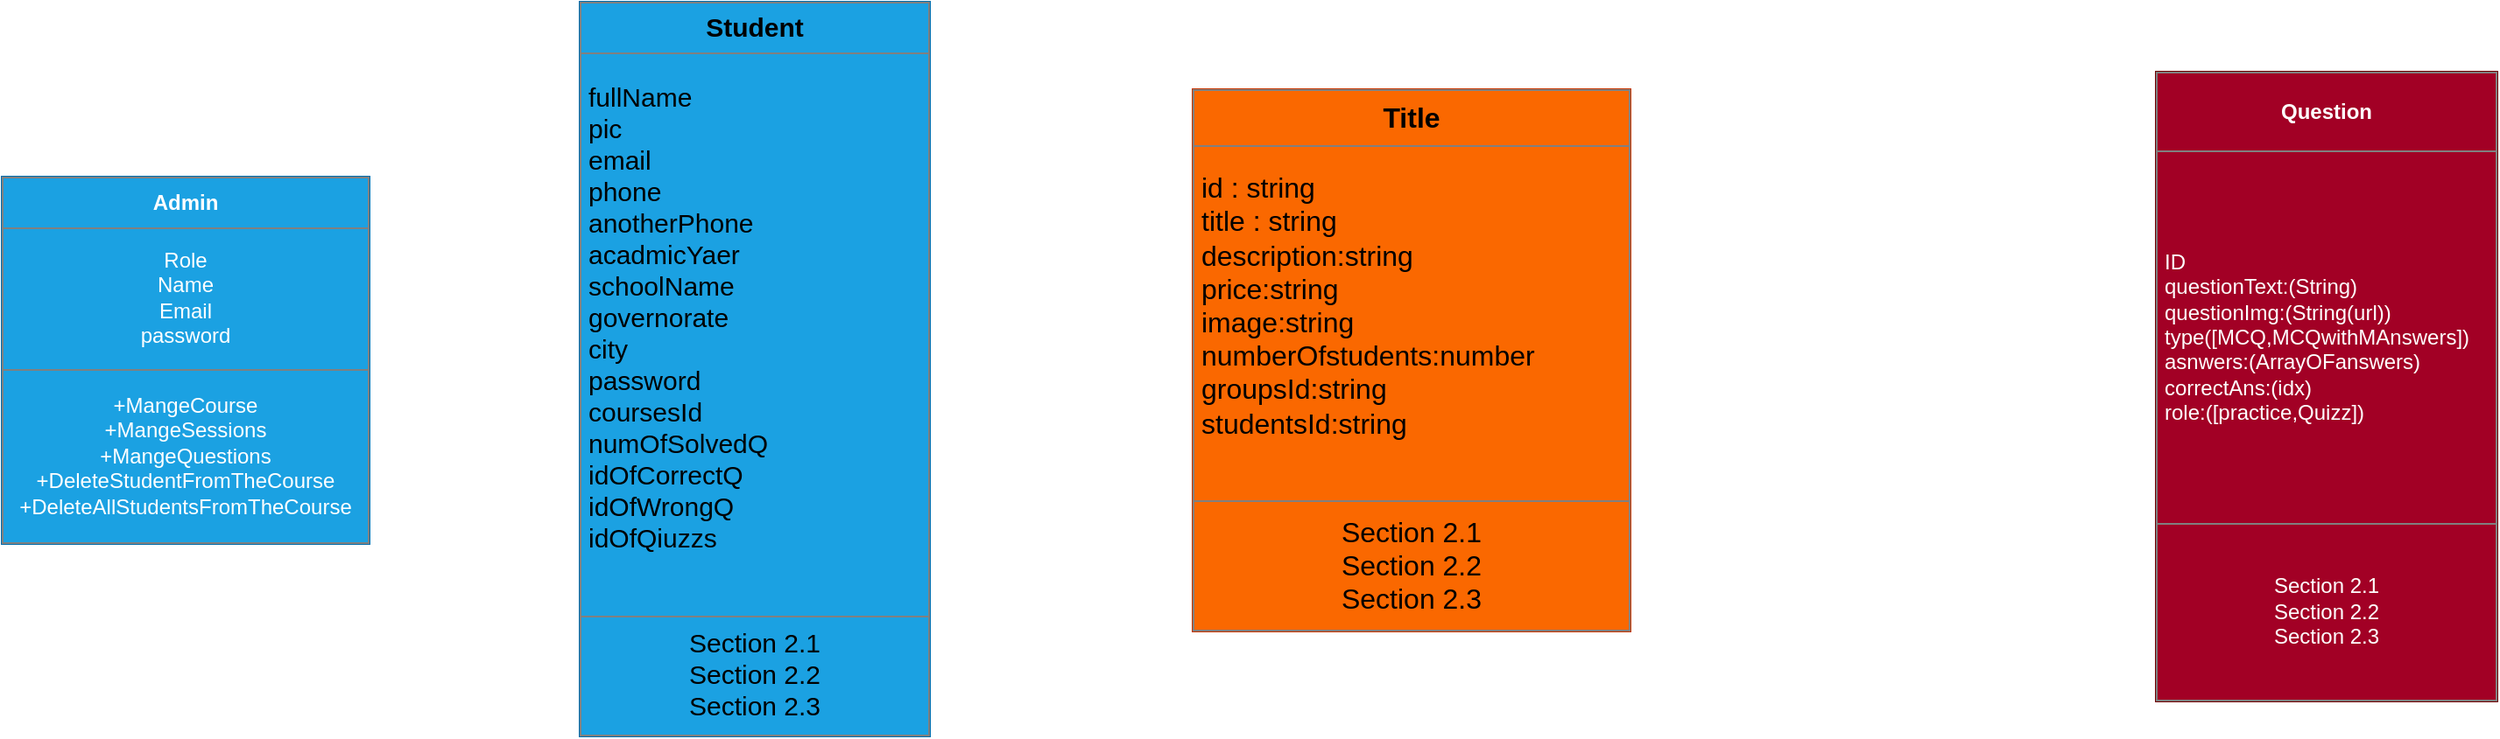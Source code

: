 <mxfile>
    <diagram id="v8jKz6DOHK7YCzN7xReD" name="Page-1">
        <mxGraphModel dx="1728" dy="832" grid="1" gridSize="10" guides="1" tooltips="1" connect="1" arrows="1" fold="1" page="1" pageScale="1" pageWidth="850" pageHeight="1100" math="0" shadow="0">
            <root>
                <mxCell id="0"/>
                <mxCell id="1" parent="0"/>
                <mxCell id="2" value="&lt;table border=&quot;1&quot; width=&quot;100%&quot; height=&quot;100%&quot; cellpadding=&quot;4&quot; style=&quot;width:100%;height:100%;border-collapse:collapse;&quot;&gt;&lt;tbody&gt;&lt;tr&gt;&lt;th align=&quot;center&quot;&gt;&lt;b&gt;Admin&lt;/b&gt;&lt;/th&gt;&lt;/tr&gt;&lt;tr&gt;&lt;td align=&quot;center&quot;&gt;Role&lt;br&gt;Name&lt;br&gt;Email&lt;br&gt;password&lt;/td&gt;&lt;/tr&gt;&lt;tr&gt;&lt;td align=&quot;center&quot;&gt;+MangeCourse&lt;br&gt;+MangeSessions&lt;br&gt;+MangeQuestions&lt;br&gt;+DeleteStudentFromTheCourse&lt;br&gt;+DeleteAllStudentsFromTheCourse&lt;/td&gt;&lt;/tr&gt;&lt;/tbody&gt;&lt;/table&gt;" style="text;html=1;whiteSpace=wrap;strokeColor=#006EAF;fillColor=#1ba1e2;overflow=fill;fontColor=#ffffff;" parent="1" vertex="1">
                    <mxGeometry x="-620" y="160" width="210" height="210" as="geometry"/>
                </mxCell>
                <mxCell id="4" value="&lt;table border=&quot;1&quot; width=&quot;100%&quot; height=&quot;100%&quot; cellpadding=&quot;4&quot; style=&quot;width: 100%; height: 100%; border-collapse: collapse; font-size: 15px;&quot;&gt;&lt;tbody&gt;&lt;tr&gt;&lt;th align=&quot;center&quot;&gt;&lt;b&gt;&lt;font color=&quot;#000000&quot; style=&quot;font-size: 15px;&quot;&gt;Student&lt;/font&gt;&lt;/b&gt;&lt;/th&gt;&lt;/tr&gt;&lt;tr&gt;&lt;td&gt;&lt;font color=&quot;#000000&quot; style=&quot;&quot;&gt;&lt;span style=&quot;font-size: 15px;&quot;&gt;fullName&lt;/span&gt;&lt;br&gt;&lt;span style=&quot;font-size: 15px;&quot;&gt;pic&lt;/span&gt;&lt;br&gt;&lt;span style=&quot;font-size: 15px;&quot;&gt;email&lt;/span&gt;&lt;br&gt;&lt;span style=&quot;font-size: 15px;&quot;&gt;phone&lt;/span&gt;&lt;br&gt;&lt;span style=&quot;font-size: 15px;&quot;&gt;anotherPhone&lt;/span&gt;&lt;br&gt;&lt;span style=&quot;font-size: 15px;&quot;&gt;acadmicYaer&lt;/span&gt;&lt;br&gt;&lt;span style=&quot;font-size: 15px;&quot;&gt;schoolName&lt;/span&gt;&lt;br&gt;&lt;span style=&quot;font-size: 15px;&quot;&gt;governorate&lt;/span&gt;&lt;br&gt;&lt;span style=&quot;font-size: 15px;&quot;&gt;city&lt;/span&gt;&lt;br&gt;&lt;span style=&quot;font-size: 15px;&quot;&gt;password&lt;/span&gt;&lt;br&gt;&lt;span style=&quot;font-size: 15px;&quot;&gt;coursesId&lt;/span&gt;&lt;br&gt;&lt;span style=&quot;font-size: 15px;&quot;&gt;numOfSo&lt;/span&gt;&lt;/font&gt;&lt;font color=&quot;#000000&quot; style=&quot;font-size: 15px;&quot;&gt;lvedQ&lt;/font&gt;&lt;font color=&quot;#000000&quot; style=&quot;font-size: 15px;&quot;&gt;&lt;br&gt;idOfCorrectQ&lt;br&gt;idOfWrongQ&lt;br&gt;idOfQiuzzs&lt;br&gt;&lt;br&gt;&lt;/font&gt;&lt;/td&gt;&lt;/tr&gt;&lt;tr&gt;&lt;td align=&quot;center&quot;&gt;&lt;font color=&quot;#000000&quot; style=&quot;font-size: 15px;&quot;&gt;Section 2.1&lt;br&gt;Section 2.2&lt;br&gt;Section 2.3&lt;/font&gt;&lt;/td&gt;&lt;/tr&gt;&lt;/tbody&gt;&lt;/table&gt;" style="text;html=1;whiteSpace=wrap;strokeColor=#006EAF;fillColor=#1ba1e2;overflow=fill;fontColor=#ffffff;" parent="1" vertex="1">
                    <mxGeometry x="-290" y="60" width="200" height="420" as="geometry"/>
                </mxCell>
                <mxCell id="5" value="&lt;table border=&quot;1&quot; width=&quot;100%&quot; height=&quot;100%&quot; cellpadding=&quot;4&quot; style=&quot;width:100%;height:100%;border-collapse:collapse;&quot;&gt;&lt;tbody&gt;&lt;tr&gt;&lt;th align=&quot;center&quot;&gt;&lt;b&gt;Question&lt;/b&gt;&lt;/th&gt;&lt;/tr&gt;&lt;tr&gt;&lt;td&gt;ID&lt;br&gt;questionText:(String)&lt;br&gt;questionImg:(String(url))&lt;br&gt;type([MCQ,MCQwithMAnswers])&lt;br&gt;asnwers:(ArrayOFanswers)&lt;br&gt;correctAns:(idx)&lt;br&gt;role:([practice,Quizz])&lt;/td&gt;&lt;/tr&gt;&lt;tr&gt;&lt;td align=&quot;center&quot;&gt;Section 2.1&lt;br&gt;Section 2.2&lt;br&gt;Section 2.3&lt;/td&gt;&lt;/tr&gt;&lt;/tbody&gt;&lt;/table&gt;" style="text;html=1;whiteSpace=wrap;strokeColor=#6F0000;fillColor=#a20025;overflow=fill;fontColor=#ffffff;" vertex="1" parent="1">
                    <mxGeometry x="610" y="100" width="195" height="360" as="geometry"/>
                </mxCell>
                <mxCell id="6" value="&lt;table border=&quot;1&quot; width=&quot;100%&quot; height=&quot;100%&quot; cellpadding=&quot;4&quot; style=&quot;width: 100%; height: 100%; border-collapse: collapse; font-size: 16px;&quot;&gt;&lt;tbody&gt;&lt;tr&gt;&lt;th align=&quot;center&quot;&gt;&lt;b&gt;Title&lt;/b&gt;&lt;/th&gt;&lt;/tr&gt;&lt;tr&gt;&lt;td&gt;id : string&amp;nbsp;&lt;br&gt;title : string&amp;nbsp;&lt;br&gt;description:string&lt;br&gt;price:string&lt;br&gt;image:string&amp;nbsp;&lt;br&gt;numberOfstudents:number&lt;br&gt;groupsId:string&lt;br&gt;studentsId:string&lt;br&gt;&lt;br&gt;&lt;/td&gt;&lt;/tr&gt;&lt;tr&gt;&lt;td align=&quot;center&quot;&gt;Section 2.1&lt;br&gt;Section 2.2&lt;br&gt;Section 2.3&lt;/td&gt;&lt;/tr&gt;&lt;/tbody&gt;&lt;/table&gt;" style="text;html=1;whiteSpace=wrap;strokeColor=#C73500;fillColor=#fa6800;overflow=fill;fontSize=15;fontColor=#000000;" vertex="1" parent="1">
                    <mxGeometry x="60" y="110" width="250" height="310" as="geometry"/>
                </mxCell>
            </root>
        </mxGraphModel>
    </diagram>
</mxfile>